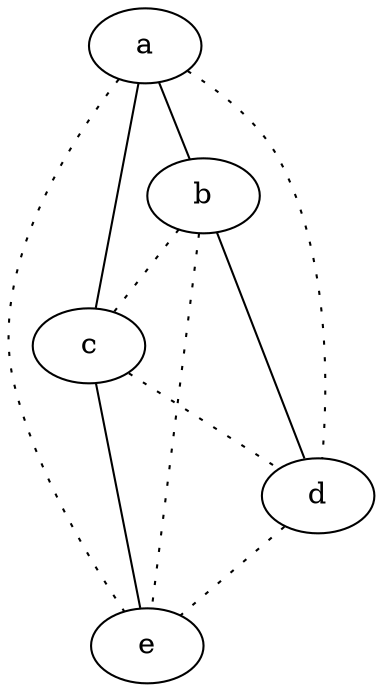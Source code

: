 graph {
a -- b;
a -- c;
a -- d [style=dotted];
a -- e [style=dotted];
b -- c [style=dotted];
b -- d;
b -- e [style=dotted];
c -- d [style=dotted];
c -- e;
d -- e [style=dotted];
}
